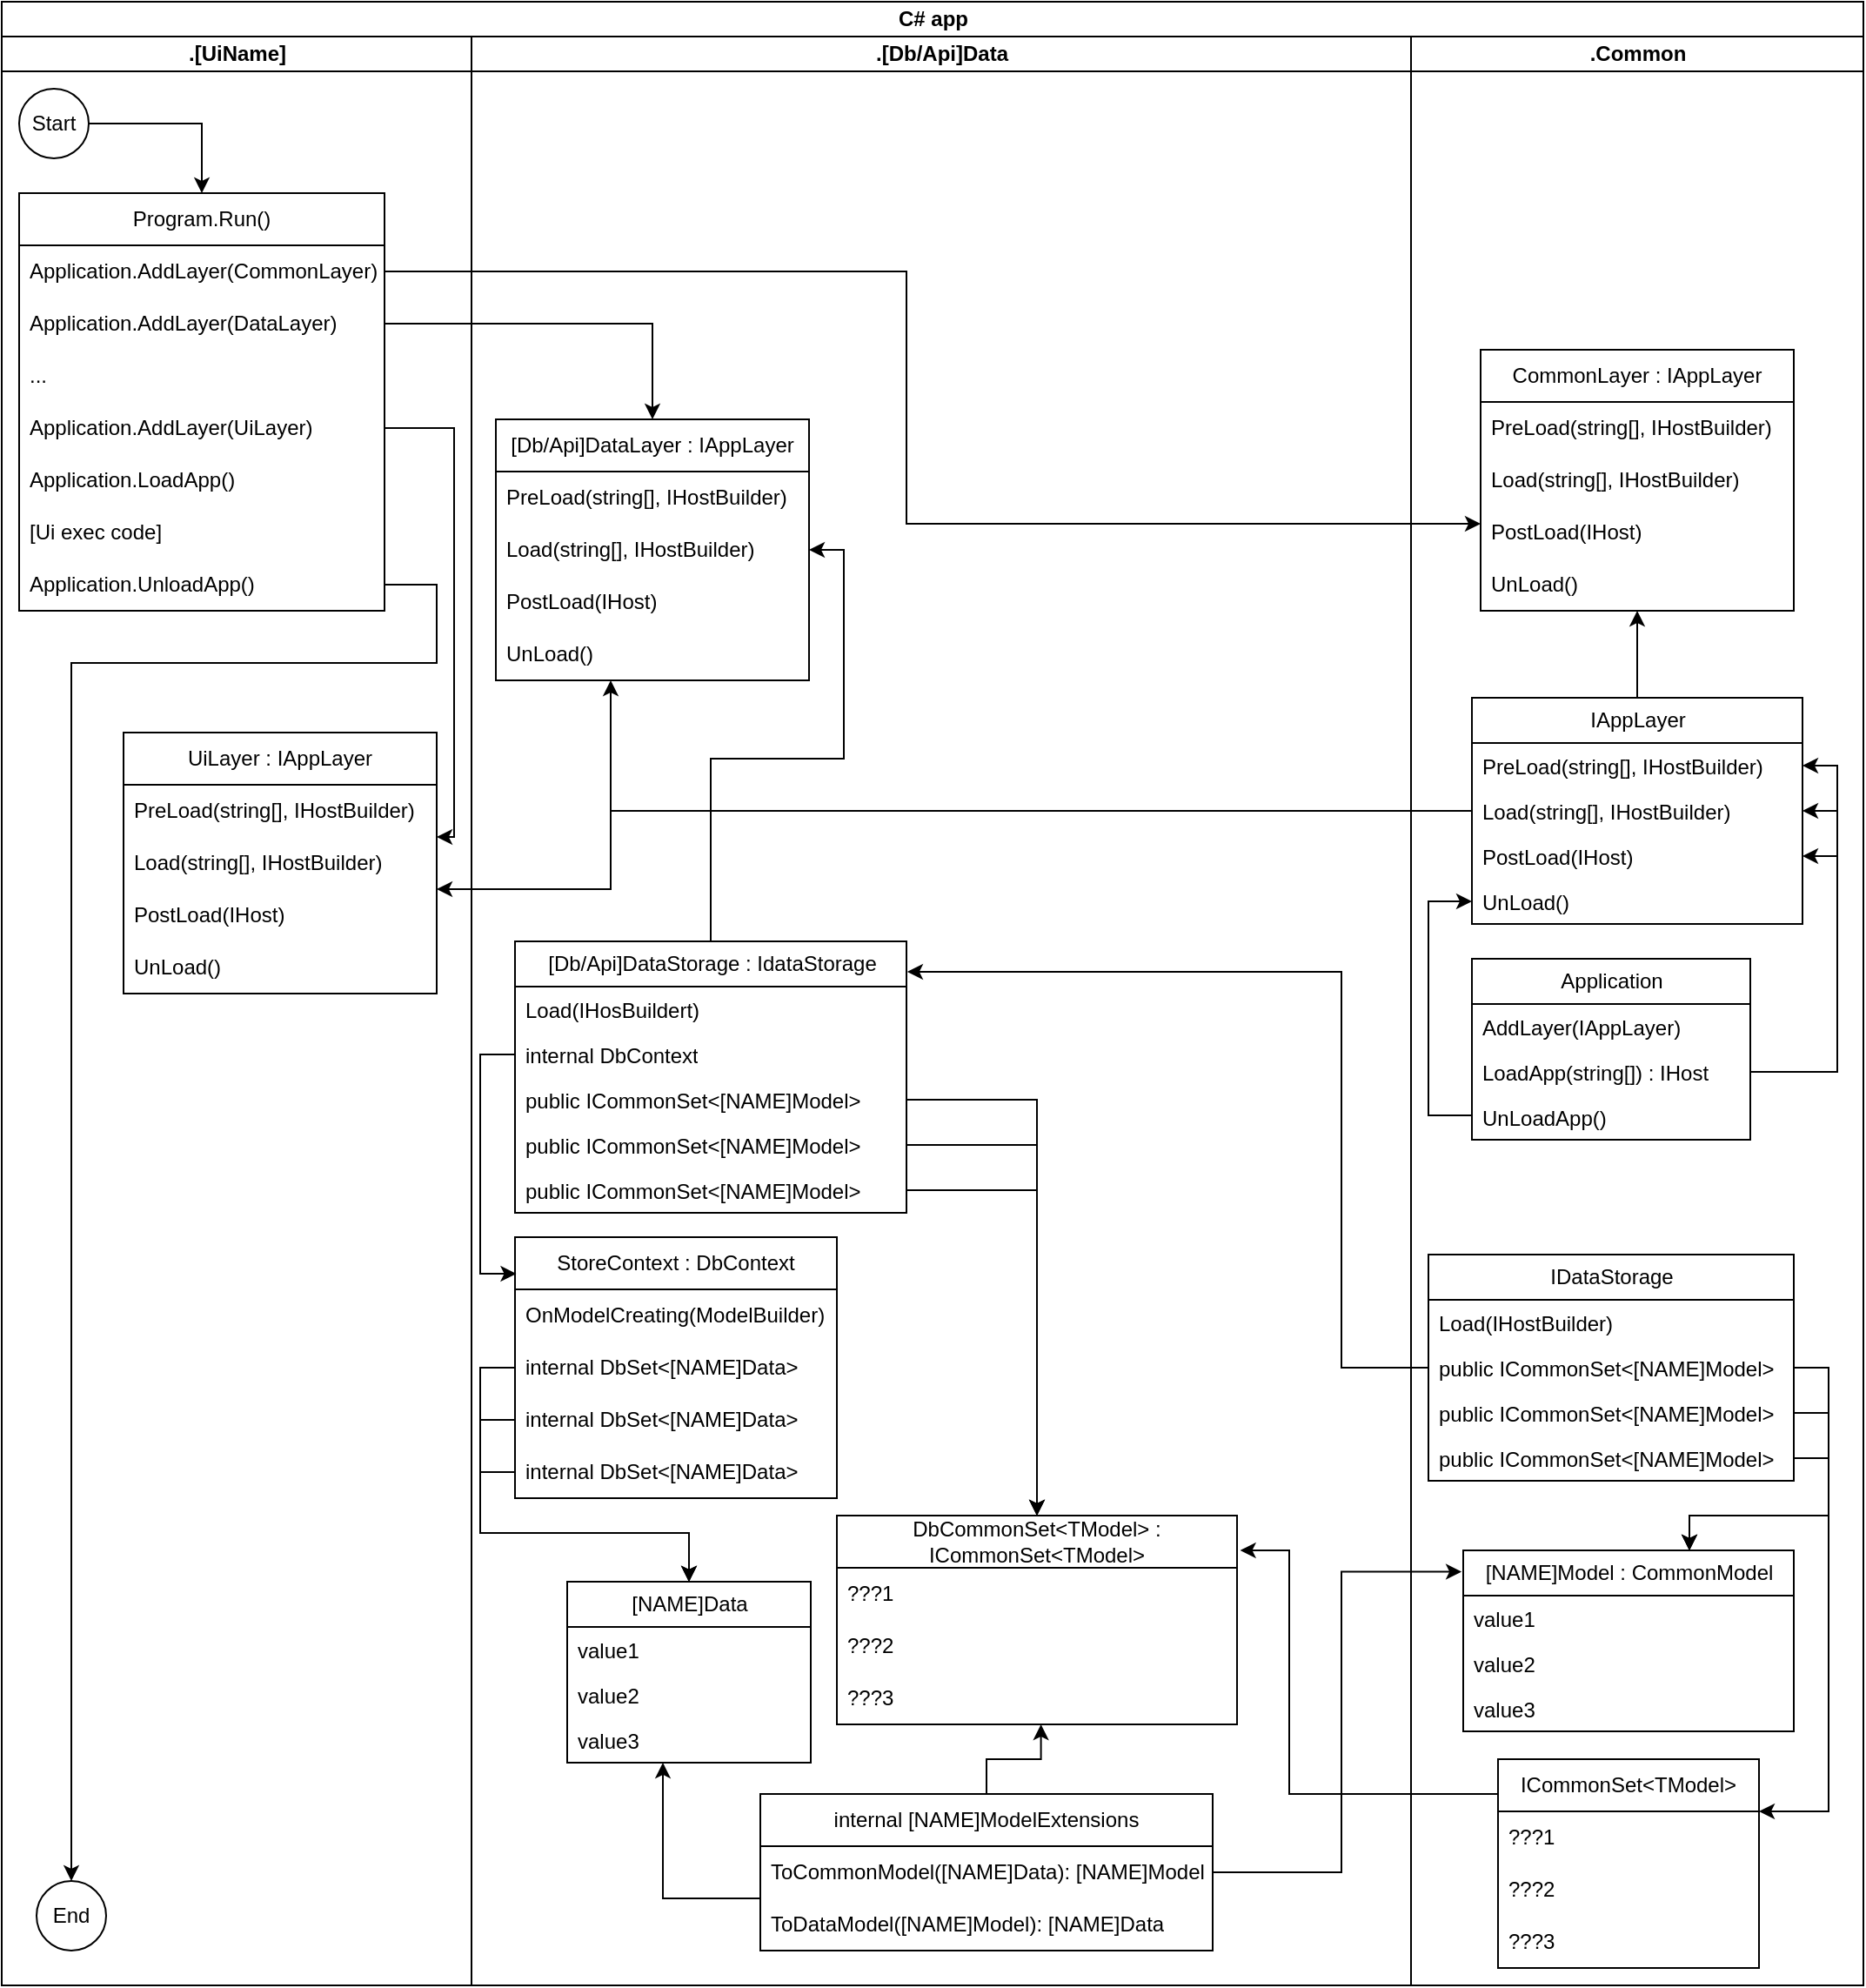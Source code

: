 <mxfile version="26.0.4">
  <diagram id="prtHgNgQTEPvFCAcTncT" name="Page-1">
    <mxGraphModel dx="1195" dy="726" grid="1" gridSize="10" guides="1" tooltips="1" connect="1" arrows="1" fold="1" page="1" pageScale="1" pageWidth="827" pageHeight="1169" math="0" shadow="0">
      <root>
        <mxCell id="0" />
        <mxCell id="1" parent="0" />
        <mxCell id="3KFvJ2FpiOnZ6egg07oQ-21" value="C# app" style="swimlane;childLayout=stackLayout;resizeParent=1;resizeParentMax=0;startSize=20;html=1;" parent="1" vertex="1">
          <mxGeometry x="10" y="20" width="1070" height="1140" as="geometry" />
        </mxCell>
        <mxCell id="3KFvJ2FpiOnZ6egg07oQ-22" value=".[UiName]" style="swimlane;startSize=20;html=1;" parent="3KFvJ2FpiOnZ6egg07oQ-21" vertex="1">
          <mxGeometry y="20" width="270" height="1120" as="geometry" />
        </mxCell>
        <mxCell id="3KFvJ2FpiOnZ6egg07oQ-25" style="edgeStyle=orthogonalEdgeStyle;rounded=0;orthogonalLoop=1;jettySize=auto;html=1;entryX=0.5;entryY=0;entryDx=0;entryDy=0;" parent="3KFvJ2FpiOnZ6egg07oQ-22" source="3KFvJ2FpiOnZ6egg07oQ-4" target="3KFvJ2FpiOnZ6egg07oQ-9" edge="1">
          <mxGeometry relative="1" as="geometry">
            <Array as="points">
              <mxPoint x="115" y="50" />
            </Array>
          </mxGeometry>
        </mxCell>
        <mxCell id="3KFvJ2FpiOnZ6egg07oQ-4" value="Start" style="ellipse;whiteSpace=wrap;html=1;" parent="3KFvJ2FpiOnZ6egg07oQ-22" vertex="1">
          <mxGeometry x="10" y="30" width="40" height="40" as="geometry" />
        </mxCell>
        <mxCell id="3KFvJ2FpiOnZ6egg07oQ-9" value="Program.Run()" style="swimlane;fontStyle=0;childLayout=stackLayout;horizontal=1;startSize=30;horizontalStack=0;resizeParent=1;resizeParentMax=0;resizeLast=0;collapsible=1;marginBottom=0;whiteSpace=wrap;html=1;" parent="3KFvJ2FpiOnZ6egg07oQ-22" vertex="1">
          <mxGeometry x="10" y="90" width="210" height="240" as="geometry" />
        </mxCell>
        <mxCell id="3KFvJ2FpiOnZ6egg07oQ-10" value="Application.AddLayer(CommonLayer)" style="text;strokeColor=none;fillColor=none;align=left;verticalAlign=middle;spacingLeft=4;spacingRight=4;overflow=hidden;points=[[0,0.5],[1,0.5]];portConstraint=eastwest;rotatable=0;whiteSpace=wrap;html=1;" parent="3KFvJ2FpiOnZ6egg07oQ-9" vertex="1">
          <mxGeometry y="30" width="210" height="30" as="geometry" />
        </mxCell>
        <mxCell id="3KFvJ2FpiOnZ6egg07oQ-11" value="Application.AddLayer(DataLayer)" style="text;strokeColor=none;fillColor=none;align=left;verticalAlign=middle;spacingLeft=4;spacingRight=4;overflow=hidden;points=[[0,0.5],[1,0.5]];portConstraint=eastwest;rotatable=0;whiteSpace=wrap;html=1;" parent="3KFvJ2FpiOnZ6egg07oQ-9" vertex="1">
          <mxGeometry y="60" width="210" height="30" as="geometry" />
        </mxCell>
        <mxCell id="3KFvJ2FpiOnZ6egg07oQ-12" value="..." style="text;strokeColor=none;fillColor=none;align=left;verticalAlign=middle;spacingLeft=4;spacingRight=4;overflow=hidden;points=[[0,0.5],[1,0.5]];portConstraint=eastwest;rotatable=0;whiteSpace=wrap;html=1;" parent="3KFvJ2FpiOnZ6egg07oQ-9" vertex="1">
          <mxGeometry y="90" width="210" height="30" as="geometry" />
        </mxCell>
        <mxCell id="3KFvJ2FpiOnZ6egg07oQ-13" value="Application.AddLayer(UiLayer)" style="text;strokeColor=none;fillColor=none;align=left;verticalAlign=middle;spacingLeft=4;spacingRight=4;overflow=hidden;points=[[0,0.5],[1,0.5]];portConstraint=eastwest;rotatable=0;whiteSpace=wrap;html=1;" parent="3KFvJ2FpiOnZ6egg07oQ-9" vertex="1">
          <mxGeometry y="120" width="210" height="30" as="geometry" />
        </mxCell>
        <mxCell id="3KFvJ2FpiOnZ6egg07oQ-14" value="Application.LoadApp()" style="text;strokeColor=none;fillColor=none;align=left;verticalAlign=middle;spacingLeft=4;spacingRight=4;overflow=hidden;points=[[0,0.5],[1,0.5]];portConstraint=eastwest;rotatable=0;whiteSpace=wrap;html=1;" parent="3KFvJ2FpiOnZ6egg07oQ-9" vertex="1">
          <mxGeometry y="150" width="210" height="30" as="geometry" />
        </mxCell>
        <mxCell id="3KFvJ2FpiOnZ6egg07oQ-15" value="[Ui exec code]" style="text;strokeColor=none;fillColor=none;align=left;verticalAlign=middle;spacingLeft=4;spacingRight=4;overflow=hidden;points=[[0,0.5],[1,0.5]];portConstraint=eastwest;rotatable=0;whiteSpace=wrap;html=1;" parent="3KFvJ2FpiOnZ6egg07oQ-9" vertex="1">
          <mxGeometry y="180" width="210" height="30" as="geometry" />
        </mxCell>
        <mxCell id="3KFvJ2FpiOnZ6egg07oQ-16" value="Application.UnloadApp()" style="text;strokeColor=none;fillColor=none;align=left;verticalAlign=middle;spacingLeft=4;spacingRight=4;overflow=hidden;points=[[0,0.5],[1,0.5]];portConstraint=eastwest;rotatable=0;whiteSpace=wrap;html=1;" parent="3KFvJ2FpiOnZ6egg07oQ-9" vertex="1">
          <mxGeometry y="210" width="210" height="30" as="geometry" />
        </mxCell>
        <mxCell id="dNxyNK7c78bLwvsdeMH5-32" value="End" style="ellipse;whiteSpace=wrap;html=1;" parent="3KFvJ2FpiOnZ6egg07oQ-22" vertex="1">
          <mxGeometry x="20" y="1060" width="40" height="40" as="geometry" />
        </mxCell>
        <mxCell id="3KFvJ2FpiOnZ6egg07oQ-34" style="edgeStyle=orthogonalEdgeStyle;rounded=0;orthogonalLoop=1;jettySize=auto;html=1;entryX=0.5;entryY=0;entryDx=0;entryDy=0;" parent="3KFvJ2FpiOnZ6egg07oQ-22" source="3KFvJ2FpiOnZ6egg07oQ-16" target="dNxyNK7c78bLwvsdeMH5-32" edge="1">
          <mxGeometry relative="1" as="geometry">
            <Array as="points">
              <mxPoint x="250" y="315" />
              <mxPoint x="250" y="360" />
              <mxPoint x="40" y="360" />
            </Array>
          </mxGeometry>
        </mxCell>
        <mxCell id="3KFvJ2FpiOnZ6egg07oQ-42" value="UiLayer : IAppLayer" style="swimlane;fontStyle=0;childLayout=stackLayout;horizontal=1;startSize=30;horizontalStack=0;resizeParent=1;resizeParentMax=0;resizeLast=0;collapsible=1;marginBottom=0;whiteSpace=wrap;html=1;" parent="3KFvJ2FpiOnZ6egg07oQ-22" vertex="1">
          <mxGeometry x="70" y="400" width="180" height="150" as="geometry" />
        </mxCell>
        <mxCell id="3KFvJ2FpiOnZ6egg07oQ-43" value="PreLoad(string[], IHostBuilder)" style="text;strokeColor=none;fillColor=none;align=left;verticalAlign=middle;spacingLeft=4;spacingRight=4;overflow=hidden;points=[[0,0.5],[1,0.5]];portConstraint=eastwest;rotatable=0;whiteSpace=wrap;html=1;" parent="3KFvJ2FpiOnZ6egg07oQ-42" vertex="1">
          <mxGeometry y="30" width="180" height="30" as="geometry" />
        </mxCell>
        <mxCell id="3KFvJ2FpiOnZ6egg07oQ-44" value="Load(string[], IHostBuilder)" style="text;strokeColor=none;fillColor=none;align=left;verticalAlign=middle;spacingLeft=4;spacingRight=4;overflow=hidden;points=[[0,0.5],[1,0.5]];portConstraint=eastwest;rotatable=0;whiteSpace=wrap;html=1;" parent="3KFvJ2FpiOnZ6egg07oQ-42" vertex="1">
          <mxGeometry y="60" width="180" height="30" as="geometry" />
        </mxCell>
        <mxCell id="3KFvJ2FpiOnZ6egg07oQ-45" value="PostLoad(&lt;span style=&quot;color: light-dark(rgb(0, 0, 0), rgb(255, 255, 255)); background-color: transparent;&quot;&gt;IHost)&lt;/span&gt;" style="text;strokeColor=none;fillColor=none;align=left;verticalAlign=middle;spacingLeft=4;spacingRight=4;overflow=hidden;points=[[0,0.5],[1,0.5]];portConstraint=eastwest;rotatable=0;whiteSpace=wrap;html=1;" parent="3KFvJ2FpiOnZ6egg07oQ-42" vertex="1">
          <mxGeometry y="90" width="180" height="30" as="geometry" />
        </mxCell>
        <mxCell id="nKldejfC2uUcVT_YsTm2-4" value="UnLoad()" style="text;strokeColor=none;fillColor=none;align=left;verticalAlign=middle;spacingLeft=4;spacingRight=4;overflow=hidden;points=[[0,0.5],[1,0.5]];portConstraint=eastwest;rotatable=0;whiteSpace=wrap;html=1;" vertex="1" parent="3KFvJ2FpiOnZ6egg07oQ-42">
          <mxGeometry y="120" width="180" height="30" as="geometry" />
        </mxCell>
        <mxCell id="3KFvJ2FpiOnZ6egg07oQ-46" style="edgeStyle=orthogonalEdgeStyle;rounded=0;orthogonalLoop=1;jettySize=auto;html=1;" parent="3KFvJ2FpiOnZ6egg07oQ-22" source="3KFvJ2FpiOnZ6egg07oQ-13" target="3KFvJ2FpiOnZ6egg07oQ-42" edge="1">
          <mxGeometry relative="1" as="geometry">
            <Array as="points">
              <mxPoint x="260" y="225" />
              <mxPoint x="260" y="460" />
            </Array>
          </mxGeometry>
        </mxCell>
        <mxCell id="3KFvJ2FpiOnZ6egg07oQ-35" style="edgeStyle=orthogonalEdgeStyle;rounded=0;orthogonalLoop=1;jettySize=auto;html=1;" parent="3KFvJ2FpiOnZ6egg07oQ-21" source="3KFvJ2FpiOnZ6egg07oQ-10" target="3KFvJ2FpiOnZ6egg07oQ-17" edge="1">
          <mxGeometry relative="1" as="geometry">
            <Array as="points">
              <mxPoint x="520" y="155" />
              <mxPoint x="520" y="300" />
            </Array>
          </mxGeometry>
        </mxCell>
        <mxCell id="3KFvJ2FpiOnZ6egg07oQ-41" style="edgeStyle=orthogonalEdgeStyle;rounded=0;orthogonalLoop=1;jettySize=auto;html=1;entryX=0.5;entryY=0;entryDx=0;entryDy=0;" parent="3KFvJ2FpiOnZ6egg07oQ-21" source="3KFvJ2FpiOnZ6egg07oQ-11" target="3KFvJ2FpiOnZ6egg07oQ-37" edge="1">
          <mxGeometry relative="1" as="geometry" />
        </mxCell>
        <mxCell id="3KFvJ2FpiOnZ6egg07oQ-47" style="edgeStyle=orthogonalEdgeStyle;rounded=0;orthogonalLoop=1;jettySize=auto;html=1;" parent="3KFvJ2FpiOnZ6egg07oQ-21" source="3KFvJ2FpiOnZ6egg07oQ-30" target="3KFvJ2FpiOnZ6egg07oQ-37" edge="1">
          <mxGeometry relative="1" as="geometry">
            <Array as="points">
              <mxPoint x="350" y="465" />
            </Array>
          </mxGeometry>
        </mxCell>
        <mxCell id="3KFvJ2FpiOnZ6egg07oQ-48" style="edgeStyle=orthogonalEdgeStyle;rounded=0;orthogonalLoop=1;jettySize=auto;html=1;" parent="3KFvJ2FpiOnZ6egg07oQ-21" source="3KFvJ2FpiOnZ6egg07oQ-30" target="3KFvJ2FpiOnZ6egg07oQ-42" edge="1">
          <mxGeometry relative="1" as="geometry">
            <Array as="points">
              <mxPoint x="350" y="465" />
              <mxPoint x="350" y="510" />
            </Array>
          </mxGeometry>
        </mxCell>
        <mxCell id="3KFvJ2FpiOnZ6egg07oQ-23" value=".[Db/Api]Data" style="swimlane;startSize=20;html=1;" parent="3KFvJ2FpiOnZ6egg07oQ-21" vertex="1">
          <mxGeometry x="270" y="20" width="540" height="1120" as="geometry">
            <mxRectangle x="270" y="20" width="40" height="1120" as="alternateBounds" />
          </mxGeometry>
        </mxCell>
        <mxCell id="3KFvJ2FpiOnZ6egg07oQ-37" value="[Db/Api]DataLayer : IAppLayer" style="swimlane;fontStyle=0;childLayout=stackLayout;horizontal=1;startSize=30;horizontalStack=0;resizeParent=1;resizeParentMax=0;resizeLast=0;collapsible=1;marginBottom=0;whiteSpace=wrap;html=1;" parent="3KFvJ2FpiOnZ6egg07oQ-23" vertex="1">
          <mxGeometry x="14" y="220" width="180" height="150" as="geometry" />
        </mxCell>
        <mxCell id="3KFvJ2FpiOnZ6egg07oQ-38" value="PreLoad(string[], IHostBuilder)" style="text;strokeColor=none;fillColor=none;align=left;verticalAlign=middle;spacingLeft=4;spacingRight=4;overflow=hidden;points=[[0,0.5],[1,0.5]];portConstraint=eastwest;rotatable=0;whiteSpace=wrap;html=1;" parent="3KFvJ2FpiOnZ6egg07oQ-37" vertex="1">
          <mxGeometry y="30" width="180" height="30" as="geometry" />
        </mxCell>
        <mxCell id="3KFvJ2FpiOnZ6egg07oQ-39" value="Load(string[], IHostBuilder)" style="text;strokeColor=none;fillColor=none;align=left;verticalAlign=middle;spacingLeft=4;spacingRight=4;overflow=hidden;points=[[0,0.5],[1,0.5]];portConstraint=eastwest;rotatable=0;whiteSpace=wrap;html=1;" parent="3KFvJ2FpiOnZ6egg07oQ-37" vertex="1">
          <mxGeometry y="60" width="180" height="30" as="geometry" />
        </mxCell>
        <mxCell id="3KFvJ2FpiOnZ6egg07oQ-40" value="PostLoad(&lt;span style=&quot;color: light-dark(rgb(0, 0, 0), rgb(255, 255, 255)); background-color: transparent;&quot;&gt;IHost)&lt;/span&gt;" style="text;strokeColor=none;fillColor=none;align=left;verticalAlign=middle;spacingLeft=4;spacingRight=4;overflow=hidden;points=[[0,0.5],[1,0.5]];portConstraint=eastwest;rotatable=0;whiteSpace=wrap;html=1;" parent="3KFvJ2FpiOnZ6egg07oQ-37" vertex="1">
          <mxGeometry y="90" width="180" height="30" as="geometry" />
        </mxCell>
        <mxCell id="nKldejfC2uUcVT_YsTm2-3" value="UnLoad()" style="text;strokeColor=none;fillColor=none;align=left;verticalAlign=middle;spacingLeft=4;spacingRight=4;overflow=hidden;points=[[0,0.5],[1,0.5]];portConstraint=eastwest;rotatable=0;whiteSpace=wrap;html=1;" vertex="1" parent="3KFvJ2FpiOnZ6egg07oQ-37">
          <mxGeometry y="120" width="180" height="30" as="geometry" />
        </mxCell>
        <mxCell id="nKldejfC2uUcVT_YsTm2-5" style="edgeStyle=orthogonalEdgeStyle;rounded=0;orthogonalLoop=1;jettySize=auto;html=1;entryX=1;entryY=0.5;entryDx=0;entryDy=0;" edge="1" parent="3KFvJ2FpiOnZ6egg07oQ-23" source="3KFvJ2FpiOnZ6egg07oQ-62" target="3KFvJ2FpiOnZ6egg07oQ-39">
          <mxGeometry relative="1" as="geometry" />
        </mxCell>
        <mxCell id="3KFvJ2FpiOnZ6egg07oQ-62" value="[Db/Api]DataStorage : IdataStorage" style="swimlane;fontStyle=0;childLayout=stackLayout;horizontal=1;startSize=26;fillColor=none;horizontalStack=0;resizeParent=1;resizeParentMax=0;resizeLast=0;collapsible=1;marginBottom=0;html=1;" parent="3KFvJ2FpiOnZ6egg07oQ-23" vertex="1">
          <mxGeometry x="25" y="520" width="225" height="156" as="geometry" />
        </mxCell>
        <mxCell id="3KFvJ2FpiOnZ6egg07oQ-63" value="Load(IHosBuildert)" style="text;strokeColor=none;fillColor=none;align=left;verticalAlign=top;spacingLeft=4;spacingRight=4;overflow=hidden;rotatable=0;points=[[0,0.5],[1,0.5]];portConstraint=eastwest;whiteSpace=wrap;html=1;" parent="3KFvJ2FpiOnZ6egg07oQ-62" vertex="1">
          <mxGeometry y="26" width="225" height="26" as="geometry" />
        </mxCell>
        <mxCell id="3KFvJ2FpiOnZ6egg07oQ-64" value="internal DbContext" style="text;strokeColor=none;fillColor=none;align=left;verticalAlign=top;spacingLeft=4;spacingRight=4;overflow=hidden;rotatable=0;points=[[0,0.5],[1,0.5]];portConstraint=eastwest;whiteSpace=wrap;html=1;" parent="3KFvJ2FpiOnZ6egg07oQ-62" vertex="1">
          <mxGeometry y="52" width="225" height="26" as="geometry" />
        </mxCell>
        <mxCell id="3KFvJ2FpiOnZ6egg07oQ-65" value="public I&lt;span style=&quot;text-align: center;&quot;&gt;CommonSet&lt;/span&gt;&amp;lt;[NAME]Model&amp;gt;" style="text;strokeColor=none;fillColor=none;align=left;verticalAlign=top;spacingLeft=4;spacingRight=4;overflow=hidden;rotatable=0;points=[[0,0.5],[1,0.5]];portConstraint=eastwest;whiteSpace=wrap;html=1;" parent="3KFvJ2FpiOnZ6egg07oQ-62" vertex="1">
          <mxGeometry y="78" width="225" height="26" as="geometry" />
        </mxCell>
        <mxCell id="nKldejfC2uUcVT_YsTm2-8" value="public I&lt;span style=&quot;text-align: center;&quot;&gt;CommonSet&lt;/span&gt;&amp;lt;[NAME]Model&amp;gt;" style="text;strokeColor=none;fillColor=none;align=left;verticalAlign=top;spacingLeft=4;spacingRight=4;overflow=hidden;rotatable=0;points=[[0,0.5],[1,0.5]];portConstraint=eastwest;whiteSpace=wrap;html=1;" vertex="1" parent="3KFvJ2FpiOnZ6egg07oQ-62">
          <mxGeometry y="104" width="225" height="26" as="geometry" />
        </mxCell>
        <mxCell id="nKldejfC2uUcVT_YsTm2-9" value="public I&lt;span style=&quot;text-align: center;&quot;&gt;CommonSet&lt;/span&gt;&amp;lt;[NAME]Model&amp;gt;" style="text;strokeColor=none;fillColor=none;align=left;verticalAlign=top;spacingLeft=4;spacingRight=4;overflow=hidden;rotatable=0;points=[[0,0.5],[1,0.5]];portConstraint=eastwest;whiteSpace=wrap;html=1;" vertex="1" parent="3KFvJ2FpiOnZ6egg07oQ-62">
          <mxGeometry y="130" width="225" height="26" as="geometry" />
        </mxCell>
        <mxCell id="nKldejfC2uUcVT_YsTm2-10" value="[NAME]Data" style="swimlane;fontStyle=0;childLayout=stackLayout;horizontal=1;startSize=26;fillColor=none;horizontalStack=0;resizeParent=1;resizeParentMax=0;resizeLast=0;collapsible=1;marginBottom=0;html=1;" vertex="1" parent="3KFvJ2FpiOnZ6egg07oQ-23">
          <mxGeometry x="55" y="888" width="140" height="104" as="geometry" />
        </mxCell>
        <mxCell id="nKldejfC2uUcVT_YsTm2-11" value="value1" style="text;strokeColor=none;fillColor=none;align=left;verticalAlign=top;spacingLeft=4;spacingRight=4;overflow=hidden;rotatable=0;points=[[0,0.5],[1,0.5]];portConstraint=eastwest;whiteSpace=wrap;html=1;" vertex="1" parent="nKldejfC2uUcVT_YsTm2-10">
          <mxGeometry y="26" width="140" height="26" as="geometry" />
        </mxCell>
        <mxCell id="nKldejfC2uUcVT_YsTm2-12" value="value2" style="text;strokeColor=none;fillColor=none;align=left;verticalAlign=top;spacingLeft=4;spacingRight=4;overflow=hidden;rotatable=0;points=[[0,0.5],[1,0.5]];portConstraint=eastwest;whiteSpace=wrap;html=1;" vertex="1" parent="nKldejfC2uUcVT_YsTm2-10">
          <mxGeometry y="52" width="140" height="26" as="geometry" />
        </mxCell>
        <mxCell id="nKldejfC2uUcVT_YsTm2-13" value="value3" style="text;strokeColor=none;fillColor=none;align=left;verticalAlign=top;spacingLeft=4;spacingRight=4;overflow=hidden;rotatable=0;points=[[0,0.5],[1,0.5]];portConstraint=eastwest;whiteSpace=wrap;html=1;" vertex="1" parent="nKldejfC2uUcVT_YsTm2-10">
          <mxGeometry y="78" width="140" height="26" as="geometry" />
        </mxCell>
        <mxCell id="nKldejfC2uUcVT_YsTm2-26" style="edgeStyle=orthogonalEdgeStyle;rounded=0;orthogonalLoop=1;jettySize=auto;html=1;" edge="1" parent="3KFvJ2FpiOnZ6egg07oQ-23" source="nKldejfC2uUcVT_YsTm2-22" target="nKldejfC2uUcVT_YsTm2-10">
          <mxGeometry relative="1" as="geometry">
            <Array as="points">
              <mxPoint x="110" y="1070" />
            </Array>
          </mxGeometry>
        </mxCell>
        <mxCell id="nKldejfC2uUcVT_YsTm2-22" value="internal [NAME]ModelExtensions" style="swimlane;fontStyle=0;childLayout=stackLayout;horizontal=1;startSize=30;horizontalStack=0;resizeParent=1;resizeParentMax=0;resizeLast=0;collapsible=1;marginBottom=0;whiteSpace=wrap;html=1;" vertex="1" parent="3KFvJ2FpiOnZ6egg07oQ-23">
          <mxGeometry x="166" y="1010" width="260" height="90" as="geometry" />
        </mxCell>
        <mxCell id="nKldejfC2uUcVT_YsTm2-23" value="ToCommonModel([NAME]Data): [NAME]Model" style="text;strokeColor=none;fillColor=none;align=left;verticalAlign=middle;spacingLeft=4;spacingRight=4;overflow=hidden;points=[[0,0.5],[1,0.5]];portConstraint=eastwest;rotatable=0;whiteSpace=wrap;html=1;" vertex="1" parent="nKldejfC2uUcVT_YsTm2-22">
          <mxGeometry y="30" width="260" height="30" as="geometry" />
        </mxCell>
        <mxCell id="nKldejfC2uUcVT_YsTm2-24" value="ToDataModel([NAME]Model): [NAME]Data" style="text;strokeColor=none;fillColor=none;align=left;verticalAlign=middle;spacingLeft=4;spacingRight=4;overflow=hidden;points=[[0,0.5],[1,0.5]];portConstraint=eastwest;rotatable=0;whiteSpace=wrap;html=1;" vertex="1" parent="nKldejfC2uUcVT_YsTm2-22">
          <mxGeometry y="60" width="260" height="30" as="geometry" />
        </mxCell>
        <mxCell id="nKldejfC2uUcVT_YsTm2-34" value="DbCommonSet&amp;lt;TModel&amp;gt; : ICommonSet&amp;lt;TModel&amp;gt;" style="swimlane;fontStyle=0;childLayout=stackLayout;horizontal=1;startSize=30;horizontalStack=0;resizeParent=1;resizeParentMax=0;resizeLast=0;collapsible=1;marginBottom=0;whiteSpace=wrap;html=1;" vertex="1" parent="3KFvJ2FpiOnZ6egg07oQ-23">
          <mxGeometry x="210" y="850" width="230" height="120" as="geometry" />
        </mxCell>
        <mxCell id="nKldejfC2uUcVT_YsTm2-35" value="???1" style="text;strokeColor=none;fillColor=none;align=left;verticalAlign=middle;spacingLeft=4;spacingRight=4;overflow=hidden;points=[[0,0.5],[1,0.5]];portConstraint=eastwest;rotatable=0;whiteSpace=wrap;html=1;" vertex="1" parent="nKldejfC2uUcVT_YsTm2-34">
          <mxGeometry y="30" width="230" height="30" as="geometry" />
        </mxCell>
        <mxCell id="nKldejfC2uUcVT_YsTm2-36" value="???2" style="text;strokeColor=none;fillColor=none;align=left;verticalAlign=middle;spacingLeft=4;spacingRight=4;overflow=hidden;points=[[0,0.5],[1,0.5]];portConstraint=eastwest;rotatable=0;whiteSpace=wrap;html=1;" vertex="1" parent="nKldejfC2uUcVT_YsTm2-34">
          <mxGeometry y="60" width="230" height="30" as="geometry" />
        </mxCell>
        <mxCell id="nKldejfC2uUcVT_YsTm2-37" value="???3" style="text;strokeColor=none;fillColor=none;align=left;verticalAlign=middle;spacingLeft=4;spacingRight=4;overflow=hidden;points=[[0,0.5],[1,0.5]];portConstraint=eastwest;rotatable=0;whiteSpace=wrap;html=1;" vertex="1" parent="nKldejfC2uUcVT_YsTm2-34">
          <mxGeometry y="90" width="230" height="30" as="geometry" />
        </mxCell>
        <mxCell id="nKldejfC2uUcVT_YsTm2-40" style="edgeStyle=orthogonalEdgeStyle;rounded=0;orthogonalLoop=1;jettySize=auto;html=1;exitX=1;exitY=0.5;exitDx=0;exitDy=0;entryX=0.5;entryY=0;entryDx=0;entryDy=0;" edge="1" parent="3KFvJ2FpiOnZ6egg07oQ-23" source="3KFvJ2FpiOnZ6egg07oQ-65" target="nKldejfC2uUcVT_YsTm2-34">
          <mxGeometry relative="1" as="geometry">
            <mxPoint x="330" y="880" as="targetPoint" />
            <Array as="points">
              <mxPoint x="325" y="611" />
            </Array>
          </mxGeometry>
        </mxCell>
        <mxCell id="nKldejfC2uUcVT_YsTm2-43" value="StoreContext : DbContext" style="swimlane;fontStyle=0;childLayout=stackLayout;horizontal=1;startSize=30;horizontalStack=0;resizeParent=1;resizeParentMax=0;resizeLast=0;collapsible=1;marginBottom=0;whiteSpace=wrap;html=1;" vertex="1" parent="3KFvJ2FpiOnZ6egg07oQ-23">
          <mxGeometry x="25" y="690" width="185" height="150" as="geometry" />
        </mxCell>
        <mxCell id="nKldejfC2uUcVT_YsTm2-44" value="OnModelCreating(ModelBuilder)" style="text;strokeColor=none;fillColor=none;align=left;verticalAlign=middle;spacingLeft=4;spacingRight=4;overflow=hidden;points=[[0,0.5],[1,0.5]];portConstraint=eastwest;rotatable=0;whiteSpace=wrap;html=1;" vertex="1" parent="nKldejfC2uUcVT_YsTm2-43">
          <mxGeometry y="30" width="185" height="30" as="geometry" />
        </mxCell>
        <mxCell id="nKldejfC2uUcVT_YsTm2-45" value="internal DbSet&amp;lt;[NAME]Data&amp;gt;" style="text;strokeColor=none;fillColor=none;align=left;verticalAlign=middle;spacingLeft=4;spacingRight=4;overflow=hidden;points=[[0,0.5],[1,0.5]];portConstraint=eastwest;rotatable=0;whiteSpace=wrap;html=1;" vertex="1" parent="nKldejfC2uUcVT_YsTm2-43">
          <mxGeometry y="60" width="185" height="30" as="geometry" />
        </mxCell>
        <mxCell id="nKldejfC2uUcVT_YsTm2-47" value="internal DbSet&amp;lt;[NAME]Data&amp;gt;" style="text;strokeColor=none;fillColor=none;align=left;verticalAlign=middle;spacingLeft=4;spacingRight=4;overflow=hidden;points=[[0,0.5],[1,0.5]];portConstraint=eastwest;rotatable=0;whiteSpace=wrap;html=1;" vertex="1" parent="nKldejfC2uUcVT_YsTm2-43">
          <mxGeometry y="90" width="185" height="30" as="geometry" />
        </mxCell>
        <mxCell id="nKldejfC2uUcVT_YsTm2-48" value="internal DbSet&amp;lt;[NAME]Data&amp;gt;" style="text;strokeColor=none;fillColor=none;align=left;verticalAlign=middle;spacingLeft=4;spacingRight=4;overflow=hidden;points=[[0,0.5],[1,0.5]];portConstraint=eastwest;rotatable=0;whiteSpace=wrap;html=1;" vertex="1" parent="nKldejfC2uUcVT_YsTm2-43">
          <mxGeometry y="120" width="185" height="30" as="geometry" />
        </mxCell>
        <mxCell id="nKldejfC2uUcVT_YsTm2-49" style="edgeStyle=orthogonalEdgeStyle;rounded=0;orthogonalLoop=1;jettySize=auto;html=1;entryX=0.004;entryY=0.14;entryDx=0;entryDy=0;entryPerimeter=0;" edge="1" parent="3KFvJ2FpiOnZ6egg07oQ-23" source="3KFvJ2FpiOnZ6egg07oQ-64" target="nKldejfC2uUcVT_YsTm2-43">
          <mxGeometry relative="1" as="geometry" />
        </mxCell>
        <mxCell id="nKldejfC2uUcVT_YsTm2-50" style="edgeStyle=orthogonalEdgeStyle;rounded=0;orthogonalLoop=1;jettySize=auto;html=1;exitX=0;exitY=0.5;exitDx=0;exitDy=0;" edge="1" parent="3KFvJ2FpiOnZ6egg07oQ-23" source="nKldejfC2uUcVT_YsTm2-45" target="nKldejfC2uUcVT_YsTm2-10">
          <mxGeometry relative="1" as="geometry">
            <Array as="points">
              <mxPoint x="5" y="765" />
              <mxPoint x="5" y="860" />
              <mxPoint x="125" y="860" />
            </Array>
          </mxGeometry>
        </mxCell>
        <mxCell id="nKldejfC2uUcVT_YsTm2-51" style="edgeStyle=orthogonalEdgeStyle;rounded=0;orthogonalLoop=1;jettySize=auto;html=1;exitX=0;exitY=0.5;exitDx=0;exitDy=0;entryX=0.5;entryY=0;entryDx=0;entryDy=0;" edge="1" parent="3KFvJ2FpiOnZ6egg07oQ-23" source="nKldejfC2uUcVT_YsTm2-47" target="nKldejfC2uUcVT_YsTm2-10">
          <mxGeometry relative="1" as="geometry">
            <Array as="points">
              <mxPoint x="5" y="795" />
              <mxPoint x="5" y="860" />
              <mxPoint x="125" y="860" />
            </Array>
          </mxGeometry>
        </mxCell>
        <mxCell id="nKldejfC2uUcVT_YsTm2-52" style="edgeStyle=orthogonalEdgeStyle;rounded=0;orthogonalLoop=1;jettySize=auto;html=1;exitX=0;exitY=0.5;exitDx=0;exitDy=0;entryX=0.5;entryY=0;entryDx=0;entryDy=0;" edge="1" parent="3KFvJ2FpiOnZ6egg07oQ-23" source="nKldejfC2uUcVT_YsTm2-48" target="nKldejfC2uUcVT_YsTm2-10">
          <mxGeometry relative="1" as="geometry">
            <Array as="points">
              <mxPoint x="5" y="825" />
              <mxPoint x="5" y="860" />
              <mxPoint x="125" y="860" />
            </Array>
          </mxGeometry>
        </mxCell>
        <mxCell id="nKldejfC2uUcVT_YsTm2-42" style="edgeStyle=orthogonalEdgeStyle;rounded=0;orthogonalLoop=1;jettySize=auto;html=1;exitX=1;exitY=0.5;exitDx=0;exitDy=0;entryX=0.5;entryY=0;entryDx=0;entryDy=0;" edge="1" parent="3KFvJ2FpiOnZ6egg07oQ-23" source="nKldejfC2uUcVT_YsTm2-9" target="nKldejfC2uUcVT_YsTm2-34">
          <mxGeometry relative="1" as="geometry">
            <mxPoint x="330" y="880" as="targetPoint" />
          </mxGeometry>
        </mxCell>
        <mxCell id="nKldejfC2uUcVT_YsTm2-41" style="edgeStyle=orthogonalEdgeStyle;rounded=0;orthogonalLoop=1;jettySize=auto;html=1;exitX=1;exitY=0.5;exitDx=0;exitDy=0;entryX=0.5;entryY=0;entryDx=0;entryDy=0;" edge="1" parent="3KFvJ2FpiOnZ6egg07oQ-23" source="nKldejfC2uUcVT_YsTm2-8" target="nKldejfC2uUcVT_YsTm2-34">
          <mxGeometry relative="1" as="geometry">
            <mxPoint x="330" y="880" as="targetPoint" />
          </mxGeometry>
        </mxCell>
        <mxCell id="nKldejfC2uUcVT_YsTm2-146" style="edgeStyle=orthogonalEdgeStyle;rounded=0;orthogonalLoop=1;jettySize=auto;html=1;exitX=0.5;exitY=0;exitDx=0;exitDy=0;entryX=0.51;entryY=1;entryDx=0;entryDy=0;entryPerimeter=0;" edge="1" parent="3KFvJ2FpiOnZ6egg07oQ-23" source="nKldejfC2uUcVT_YsTm2-22" target="nKldejfC2uUcVT_YsTm2-37">
          <mxGeometry relative="1" as="geometry" />
        </mxCell>
        <mxCell id="nKldejfC2uUcVT_YsTm2-18" style="edgeStyle=orthogonalEdgeStyle;rounded=0;orthogonalLoop=1;jettySize=auto;html=1;entryX=1.002;entryY=0.112;entryDx=0;entryDy=0;entryPerimeter=0;" edge="1" parent="3KFvJ2FpiOnZ6egg07oQ-21" source="3KFvJ2FpiOnZ6egg07oQ-60" target="3KFvJ2FpiOnZ6egg07oQ-62">
          <mxGeometry relative="1" as="geometry">
            <Array as="points">
              <mxPoint x="770" y="785" />
              <mxPoint x="770" y="558" />
            </Array>
          </mxGeometry>
        </mxCell>
        <mxCell id="3KFvJ2FpiOnZ6egg07oQ-24" value=".Common" style="swimlane;startSize=20;html=1;" parent="3KFvJ2FpiOnZ6egg07oQ-21" vertex="1">
          <mxGeometry x="810" y="20" width="260" height="1120" as="geometry">
            <mxRectangle x="800" y="20" width="40" height="1120" as="alternateBounds" />
          </mxGeometry>
        </mxCell>
        <mxCell id="3KFvJ2FpiOnZ6egg07oQ-17" value="CommonLayer : IAppLayer" style="swimlane;fontStyle=0;childLayout=stackLayout;horizontal=1;startSize=30;horizontalStack=0;resizeParent=1;resizeParentMax=0;resizeLast=0;collapsible=1;marginBottom=0;whiteSpace=wrap;html=1;" parent="3KFvJ2FpiOnZ6egg07oQ-24" vertex="1">
          <mxGeometry x="40" y="180" width="180" height="150" as="geometry" />
        </mxCell>
        <mxCell id="3KFvJ2FpiOnZ6egg07oQ-18" value="PreLoad(string[], IHostBuilder)" style="text;strokeColor=none;fillColor=none;align=left;verticalAlign=middle;spacingLeft=4;spacingRight=4;overflow=hidden;points=[[0,0.5],[1,0.5]];portConstraint=eastwest;rotatable=0;whiteSpace=wrap;html=1;" parent="3KFvJ2FpiOnZ6egg07oQ-17" vertex="1">
          <mxGeometry y="30" width="180" height="30" as="geometry" />
        </mxCell>
        <mxCell id="3KFvJ2FpiOnZ6egg07oQ-19" value="Load(string[], IHostBuilder)" style="text;strokeColor=none;fillColor=none;align=left;verticalAlign=middle;spacingLeft=4;spacingRight=4;overflow=hidden;points=[[0,0.5],[1,0.5]];portConstraint=eastwest;rotatable=0;whiteSpace=wrap;html=1;" parent="3KFvJ2FpiOnZ6egg07oQ-17" vertex="1">
          <mxGeometry y="60" width="180" height="30" as="geometry" />
        </mxCell>
        <mxCell id="3KFvJ2FpiOnZ6egg07oQ-20" value="PostLoad(&lt;span style=&quot;color: light-dark(rgb(0, 0, 0), rgb(255, 255, 255)); background-color: transparent;&quot;&gt;IHost)&lt;/span&gt;" style="text;strokeColor=none;fillColor=none;align=left;verticalAlign=middle;spacingLeft=4;spacingRight=4;overflow=hidden;points=[[0,0.5],[1,0.5]];portConstraint=eastwest;rotatable=0;whiteSpace=wrap;html=1;" parent="3KFvJ2FpiOnZ6egg07oQ-17" vertex="1">
          <mxGeometry y="90" width="180" height="30" as="geometry" />
        </mxCell>
        <mxCell id="nKldejfC2uUcVT_YsTm2-2" value="UnLoad()" style="text;strokeColor=none;fillColor=none;align=left;verticalAlign=middle;spacingLeft=4;spacingRight=4;overflow=hidden;points=[[0,0.5],[1,0.5]];portConstraint=eastwest;rotatable=0;whiteSpace=wrap;html=1;" vertex="1" parent="3KFvJ2FpiOnZ6egg07oQ-17">
          <mxGeometry y="120" width="180" height="30" as="geometry" />
        </mxCell>
        <mxCell id="3KFvJ2FpiOnZ6egg07oQ-26" value="Application" style="swimlane;fontStyle=0;childLayout=stackLayout;horizontal=1;startSize=26;fillColor=none;horizontalStack=0;resizeParent=1;resizeParentMax=0;resizeLast=0;collapsible=1;marginBottom=0;html=1;" parent="3KFvJ2FpiOnZ6egg07oQ-24" vertex="1">
          <mxGeometry x="35" y="530" width="160" height="104" as="geometry" />
        </mxCell>
        <mxCell id="3KFvJ2FpiOnZ6egg07oQ-27" value="AddLayer(IAppLayer)" style="text;strokeColor=none;fillColor=none;align=left;verticalAlign=top;spacingLeft=4;spacingRight=4;overflow=hidden;rotatable=0;points=[[0,0.5],[1,0.5]];portConstraint=eastwest;whiteSpace=wrap;html=1;" parent="3KFvJ2FpiOnZ6egg07oQ-26" vertex="1">
          <mxGeometry y="26" width="160" height="26" as="geometry" />
        </mxCell>
        <mxCell id="3KFvJ2FpiOnZ6egg07oQ-28" value="LoadApp(string[]) : IHost" style="text;strokeColor=none;fillColor=none;align=left;verticalAlign=top;spacingLeft=4;spacingRight=4;overflow=hidden;rotatable=0;points=[[0,0.5],[1,0.5]];portConstraint=eastwest;whiteSpace=wrap;html=1;" parent="3KFvJ2FpiOnZ6egg07oQ-26" vertex="1">
          <mxGeometry y="52" width="160" height="26" as="geometry" />
        </mxCell>
        <mxCell id="3KFvJ2FpiOnZ6egg07oQ-29" value="UnLoadApp()" style="text;strokeColor=none;fillColor=none;align=left;verticalAlign=top;spacingLeft=4;spacingRight=4;overflow=hidden;rotatable=0;points=[[0,0.5],[1,0.5]];portConstraint=eastwest;whiteSpace=wrap;html=1;" parent="3KFvJ2FpiOnZ6egg07oQ-26" vertex="1">
          <mxGeometry y="78" width="160" height="26" as="geometry" />
        </mxCell>
        <mxCell id="3KFvJ2FpiOnZ6egg07oQ-36" style="edgeStyle=orthogonalEdgeStyle;rounded=0;orthogonalLoop=1;jettySize=auto;html=1;" parent="3KFvJ2FpiOnZ6egg07oQ-24" source="3KFvJ2FpiOnZ6egg07oQ-30" target="3KFvJ2FpiOnZ6egg07oQ-17" edge="1">
          <mxGeometry relative="1" as="geometry" />
        </mxCell>
        <mxCell id="3KFvJ2FpiOnZ6egg07oQ-30" value="IAppLayer" style="swimlane;fontStyle=0;childLayout=stackLayout;horizontal=1;startSize=26;fillColor=none;horizontalStack=0;resizeParent=1;resizeParentMax=0;resizeLast=0;collapsible=1;marginBottom=0;html=1;" parent="3KFvJ2FpiOnZ6egg07oQ-24" vertex="1">
          <mxGeometry x="35" y="380" width="190" height="130" as="geometry" />
        </mxCell>
        <mxCell id="3KFvJ2FpiOnZ6egg07oQ-31" value="PreLoad(string[], IHostBuilder)" style="text;strokeColor=none;fillColor=none;align=left;verticalAlign=top;spacingLeft=4;spacingRight=4;overflow=hidden;rotatable=0;points=[[0,0.5],[1,0.5]];portConstraint=eastwest;whiteSpace=wrap;html=1;" parent="3KFvJ2FpiOnZ6egg07oQ-30" vertex="1">
          <mxGeometry y="26" width="190" height="26" as="geometry" />
        </mxCell>
        <mxCell id="3KFvJ2FpiOnZ6egg07oQ-32" value="Load(string[], IHostBuilder)" style="text;strokeColor=none;fillColor=none;align=left;verticalAlign=top;spacingLeft=4;spacingRight=4;overflow=hidden;rotatable=0;points=[[0,0.5],[1,0.5]];portConstraint=eastwest;whiteSpace=wrap;html=1;" parent="3KFvJ2FpiOnZ6egg07oQ-30" vertex="1">
          <mxGeometry y="52" width="190" height="26" as="geometry" />
        </mxCell>
        <mxCell id="3KFvJ2FpiOnZ6egg07oQ-33" value="PostLoad(&lt;span style=&quot;background-color: transparent; color: light-dark(rgb(0, 0, 0), rgb(255, 255, 255));&quot;&gt;IHost)&lt;/span&gt;" style="text;strokeColor=none;fillColor=none;align=left;verticalAlign=top;spacingLeft=4;spacingRight=4;overflow=hidden;rotatable=0;points=[[0,0.5],[1,0.5]];portConstraint=eastwest;whiteSpace=wrap;html=1;" parent="3KFvJ2FpiOnZ6egg07oQ-30" vertex="1">
          <mxGeometry y="78" width="190" height="26" as="geometry" />
        </mxCell>
        <mxCell id="nKldejfC2uUcVT_YsTm2-1" value="UnLoad()" style="text;strokeColor=none;fillColor=none;align=left;verticalAlign=top;spacingLeft=4;spacingRight=4;overflow=hidden;rotatable=0;points=[[0,0.5],[1,0.5]];portConstraint=eastwest;whiteSpace=wrap;html=1;" vertex="1" parent="3KFvJ2FpiOnZ6egg07oQ-30">
          <mxGeometry y="104" width="190" height="26" as="geometry" />
        </mxCell>
        <mxCell id="3KFvJ2FpiOnZ6egg07oQ-49" style="edgeStyle=orthogonalEdgeStyle;rounded=0;orthogonalLoop=1;jettySize=auto;html=1;entryX=1;entryY=0.5;entryDx=0;entryDy=0;" parent="3KFvJ2FpiOnZ6egg07oQ-24" source="3KFvJ2FpiOnZ6egg07oQ-28" target="3KFvJ2FpiOnZ6egg07oQ-31" edge="1">
          <mxGeometry relative="1" as="geometry" />
        </mxCell>
        <mxCell id="3KFvJ2FpiOnZ6egg07oQ-50" style="edgeStyle=orthogonalEdgeStyle;rounded=0;orthogonalLoop=1;jettySize=auto;html=1;entryX=1;entryY=0.5;entryDx=0;entryDy=0;" parent="3KFvJ2FpiOnZ6egg07oQ-24" source="3KFvJ2FpiOnZ6egg07oQ-28" target="3KFvJ2FpiOnZ6egg07oQ-32" edge="1">
          <mxGeometry relative="1" as="geometry" />
        </mxCell>
        <mxCell id="3KFvJ2FpiOnZ6egg07oQ-51" style="edgeStyle=orthogonalEdgeStyle;rounded=0;orthogonalLoop=1;jettySize=auto;html=1;entryX=0;entryY=0.5;entryDx=0;entryDy=0;" parent="3KFvJ2FpiOnZ6egg07oQ-24" source="3KFvJ2FpiOnZ6egg07oQ-29" target="nKldejfC2uUcVT_YsTm2-1" edge="1">
          <mxGeometry relative="1" as="geometry">
            <Array as="points">
              <mxPoint x="10" y="620" />
              <mxPoint x="10" y="497" />
            </Array>
          </mxGeometry>
        </mxCell>
        <mxCell id="3KFvJ2FpiOnZ6egg07oQ-52" value="[NAME]Model : CommonModel" style="swimlane;fontStyle=0;childLayout=stackLayout;horizontal=1;startSize=26;fillColor=none;horizontalStack=0;resizeParent=1;resizeParentMax=0;resizeLast=0;collapsible=1;marginBottom=0;html=1;" parent="3KFvJ2FpiOnZ6egg07oQ-24" vertex="1">
          <mxGeometry x="30" y="870" width="190" height="104" as="geometry" />
        </mxCell>
        <mxCell id="3KFvJ2FpiOnZ6egg07oQ-53" value="value1" style="text;strokeColor=none;fillColor=none;align=left;verticalAlign=top;spacingLeft=4;spacingRight=4;overflow=hidden;rotatable=0;points=[[0,0.5],[1,0.5]];portConstraint=eastwest;whiteSpace=wrap;html=1;" parent="3KFvJ2FpiOnZ6egg07oQ-52" vertex="1">
          <mxGeometry y="26" width="190" height="26" as="geometry" />
        </mxCell>
        <mxCell id="3KFvJ2FpiOnZ6egg07oQ-54" value="value2" style="text;strokeColor=none;fillColor=none;align=left;verticalAlign=top;spacingLeft=4;spacingRight=4;overflow=hidden;rotatable=0;points=[[0,0.5],[1,0.5]];portConstraint=eastwest;whiteSpace=wrap;html=1;" parent="3KFvJ2FpiOnZ6egg07oQ-52" vertex="1">
          <mxGeometry y="52" width="190" height="26" as="geometry" />
        </mxCell>
        <mxCell id="3KFvJ2FpiOnZ6egg07oQ-55" value="value3" style="text;strokeColor=none;fillColor=none;align=left;verticalAlign=top;spacingLeft=4;spacingRight=4;overflow=hidden;rotatable=0;points=[[0,0.5],[1,0.5]];portConstraint=eastwest;whiteSpace=wrap;html=1;" parent="3KFvJ2FpiOnZ6egg07oQ-52" vertex="1">
          <mxGeometry y="78" width="190" height="26" as="geometry" />
        </mxCell>
        <mxCell id="3KFvJ2FpiOnZ6egg07oQ-56" value="IDataStorage" style="swimlane;fontStyle=0;childLayout=stackLayout;horizontal=1;startSize=26;fillColor=none;horizontalStack=0;resizeParent=1;resizeParentMax=0;resizeLast=0;collapsible=1;marginBottom=0;html=1;" parent="3KFvJ2FpiOnZ6egg07oQ-24" vertex="1">
          <mxGeometry x="10" y="700" width="210" height="130" as="geometry" />
        </mxCell>
        <mxCell id="3KFvJ2FpiOnZ6egg07oQ-57" value="Load(IHostBuilder)" style="text;strokeColor=none;fillColor=none;align=left;verticalAlign=top;spacingLeft=4;spacingRight=4;overflow=hidden;rotatable=0;points=[[0,0.5],[1,0.5]];portConstraint=eastwest;whiteSpace=wrap;html=1;" parent="3KFvJ2FpiOnZ6egg07oQ-56" vertex="1">
          <mxGeometry y="26" width="210" height="26" as="geometry" />
        </mxCell>
        <mxCell id="3KFvJ2FpiOnZ6egg07oQ-60" value="public I&lt;span style=&quot;text-align: center;&quot;&gt;CommonSet&lt;/span&gt;&amp;lt;[NAME]Model&amp;gt;" style="text;strokeColor=none;fillColor=none;align=left;verticalAlign=top;spacingLeft=4;spacingRight=4;overflow=hidden;rotatable=0;points=[[0,0.5],[1,0.5]];portConstraint=eastwest;whiteSpace=wrap;html=1;" parent="3KFvJ2FpiOnZ6egg07oQ-56" vertex="1">
          <mxGeometry y="52" width="210" height="26" as="geometry" />
        </mxCell>
        <mxCell id="3KFvJ2FpiOnZ6egg07oQ-61" value="public I&lt;span style=&quot;text-align: center;&quot;&gt;CommonSet&lt;/span&gt;&amp;lt;[NAME]Model&amp;gt;" style="text;strokeColor=none;fillColor=none;align=left;verticalAlign=top;spacingLeft=4;spacingRight=4;overflow=hidden;rotatable=0;points=[[0,0.5],[1,0.5]];portConstraint=eastwest;whiteSpace=wrap;html=1;" parent="3KFvJ2FpiOnZ6egg07oQ-56" vertex="1">
          <mxGeometry y="78" width="210" height="26" as="geometry" />
        </mxCell>
        <mxCell id="3KFvJ2FpiOnZ6egg07oQ-66" value="public I&lt;span style=&quot;text-align: center;&quot;&gt;CommonSet&lt;/span&gt;&amp;lt;[NAME]Model&amp;gt;" style="text;strokeColor=none;fillColor=none;align=left;verticalAlign=top;spacingLeft=4;spacingRight=4;overflow=hidden;rotatable=0;points=[[0,0.5],[1,0.5]];portConstraint=eastwest;whiteSpace=wrap;html=1;" parent="3KFvJ2FpiOnZ6egg07oQ-56" vertex="1">
          <mxGeometry y="104" width="210" height="26" as="geometry" />
        </mxCell>
        <mxCell id="nKldejfC2uUcVT_YsTm2-19" style="edgeStyle=orthogonalEdgeStyle;rounded=0;orthogonalLoop=1;jettySize=auto;html=1;exitX=1;exitY=0.5;exitDx=0;exitDy=0;" edge="1" parent="3KFvJ2FpiOnZ6egg07oQ-24" source="3KFvJ2FpiOnZ6egg07oQ-60">
          <mxGeometry relative="1" as="geometry">
            <mxPoint x="160" y="870" as="targetPoint" />
            <Array as="points">
              <mxPoint x="240" y="765" />
              <mxPoint x="240" y="850" />
              <mxPoint x="160" y="850" />
              <mxPoint x="160" y="870" />
            </Array>
          </mxGeometry>
        </mxCell>
        <mxCell id="nKldejfC2uUcVT_YsTm2-20" style="edgeStyle=orthogonalEdgeStyle;rounded=0;orthogonalLoop=1;jettySize=auto;html=1;exitX=1;exitY=0.5;exitDx=0;exitDy=0;" edge="1" parent="3KFvJ2FpiOnZ6egg07oQ-24" source="3KFvJ2FpiOnZ6egg07oQ-61">
          <mxGeometry relative="1" as="geometry">
            <mxPoint x="160" y="870" as="targetPoint" />
            <Array as="points">
              <mxPoint x="240" y="791" />
              <mxPoint x="240" y="850" />
              <mxPoint x="160" y="850" />
              <mxPoint x="160" y="870" />
            </Array>
          </mxGeometry>
        </mxCell>
        <mxCell id="nKldejfC2uUcVT_YsTm2-21" style="edgeStyle=orthogonalEdgeStyle;rounded=0;orthogonalLoop=1;jettySize=auto;html=1;exitX=1;exitY=0.5;exitDx=0;exitDy=0;" edge="1" parent="3KFvJ2FpiOnZ6egg07oQ-24" source="3KFvJ2FpiOnZ6egg07oQ-66">
          <mxGeometry relative="1" as="geometry">
            <mxPoint x="160" y="870" as="targetPoint" />
            <Array as="points">
              <mxPoint x="240" y="817" />
              <mxPoint x="240" y="850" />
              <mxPoint x="160" y="850" />
              <mxPoint x="160" y="870" />
            </Array>
          </mxGeometry>
        </mxCell>
        <mxCell id="nKldejfC2uUcVT_YsTm2-28" value="ICommonSet&amp;lt;TModel&amp;gt;" style="swimlane;fontStyle=0;childLayout=stackLayout;horizontal=1;startSize=30;horizontalStack=0;resizeParent=1;resizeParentMax=0;resizeLast=0;collapsible=1;marginBottom=0;whiteSpace=wrap;html=1;" vertex="1" parent="3KFvJ2FpiOnZ6egg07oQ-24">
          <mxGeometry x="50" y="990" width="150" height="120" as="geometry" />
        </mxCell>
        <mxCell id="nKldejfC2uUcVT_YsTm2-29" value="???1" style="text;strokeColor=none;fillColor=none;align=left;verticalAlign=middle;spacingLeft=4;spacingRight=4;overflow=hidden;points=[[0,0.5],[1,0.5]];portConstraint=eastwest;rotatable=0;whiteSpace=wrap;html=1;" vertex="1" parent="nKldejfC2uUcVT_YsTm2-28">
          <mxGeometry y="30" width="150" height="30" as="geometry" />
        </mxCell>
        <mxCell id="nKldejfC2uUcVT_YsTm2-30" value="???2" style="text;strokeColor=none;fillColor=none;align=left;verticalAlign=middle;spacingLeft=4;spacingRight=4;overflow=hidden;points=[[0,0.5],[1,0.5]];portConstraint=eastwest;rotatable=0;whiteSpace=wrap;html=1;" vertex="1" parent="nKldejfC2uUcVT_YsTm2-28">
          <mxGeometry y="60" width="150" height="30" as="geometry" />
        </mxCell>
        <mxCell id="nKldejfC2uUcVT_YsTm2-31" value="???3" style="text;strokeColor=none;fillColor=none;align=left;verticalAlign=middle;spacingLeft=4;spacingRight=4;overflow=hidden;points=[[0,0.5],[1,0.5]];portConstraint=eastwest;rotatable=0;whiteSpace=wrap;html=1;" vertex="1" parent="nKldejfC2uUcVT_YsTm2-28">
          <mxGeometry y="90" width="150" height="30" as="geometry" />
        </mxCell>
        <mxCell id="nKldejfC2uUcVT_YsTm2-32" style="edgeStyle=orthogonalEdgeStyle;rounded=0;orthogonalLoop=1;jettySize=auto;html=1;entryX=1;entryY=0.25;entryDx=0;entryDy=0;" edge="1" parent="3KFvJ2FpiOnZ6egg07oQ-24" source="3KFvJ2FpiOnZ6egg07oQ-60" target="nKldejfC2uUcVT_YsTm2-28">
          <mxGeometry relative="1" as="geometry" />
        </mxCell>
        <mxCell id="nKldejfC2uUcVT_YsTm2-147" style="edgeStyle=orthogonalEdgeStyle;rounded=0;orthogonalLoop=1;jettySize=auto;html=1;entryX=1;entryY=0.5;entryDx=0;entryDy=0;" edge="1" parent="3KFvJ2FpiOnZ6egg07oQ-24" source="3KFvJ2FpiOnZ6egg07oQ-28" target="3KFvJ2FpiOnZ6egg07oQ-33">
          <mxGeometry relative="1" as="geometry" />
        </mxCell>
        <mxCell id="nKldejfC2uUcVT_YsTm2-27" style="edgeStyle=orthogonalEdgeStyle;rounded=0;orthogonalLoop=1;jettySize=auto;html=1;entryX=-0.005;entryY=0.118;entryDx=0;entryDy=0;entryPerimeter=0;" edge="1" parent="3KFvJ2FpiOnZ6egg07oQ-21" source="nKldejfC2uUcVT_YsTm2-22" target="3KFvJ2FpiOnZ6egg07oQ-52">
          <mxGeometry relative="1" as="geometry">
            <Array as="points">
              <mxPoint x="770" y="1075" />
              <mxPoint x="770" y="902" />
            </Array>
          </mxGeometry>
        </mxCell>
        <mxCell id="nKldejfC2uUcVT_YsTm2-38" style="edgeStyle=orthogonalEdgeStyle;rounded=0;orthogonalLoop=1;jettySize=auto;html=1;entryX=1.008;entryY=0.163;entryDx=0;entryDy=0;entryPerimeter=0;" edge="1" parent="3KFvJ2FpiOnZ6egg07oQ-21" source="nKldejfC2uUcVT_YsTm2-28" target="nKldejfC2uUcVT_YsTm2-34">
          <mxGeometry relative="1" as="geometry">
            <Array as="points">
              <mxPoint x="740" y="1030" />
              <mxPoint x="740" y="890" />
              <mxPoint x="712" y="890" />
            </Array>
          </mxGeometry>
        </mxCell>
      </root>
    </mxGraphModel>
  </diagram>
</mxfile>
